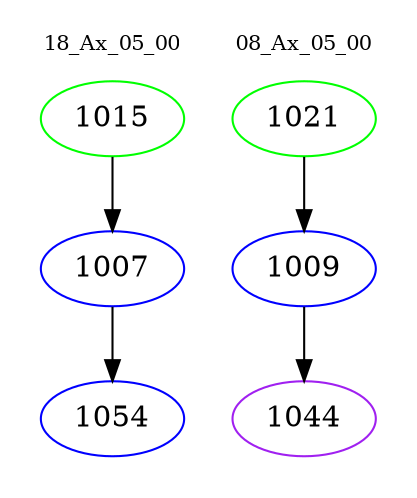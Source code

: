 digraph{
subgraph cluster_0 {
color = white
label = "18_Ax_05_00";
fontsize=10;
T0_1015 [label="1015", color="green"]
T0_1015 -> T0_1007 [color="black"]
T0_1007 [label="1007", color="blue"]
T0_1007 -> T0_1054 [color="black"]
T0_1054 [label="1054", color="blue"]
}
subgraph cluster_1 {
color = white
label = "08_Ax_05_00";
fontsize=10;
T1_1021 [label="1021", color="green"]
T1_1021 -> T1_1009 [color="black"]
T1_1009 [label="1009", color="blue"]
T1_1009 -> T1_1044 [color="black"]
T1_1044 [label="1044", color="purple"]
}
}
